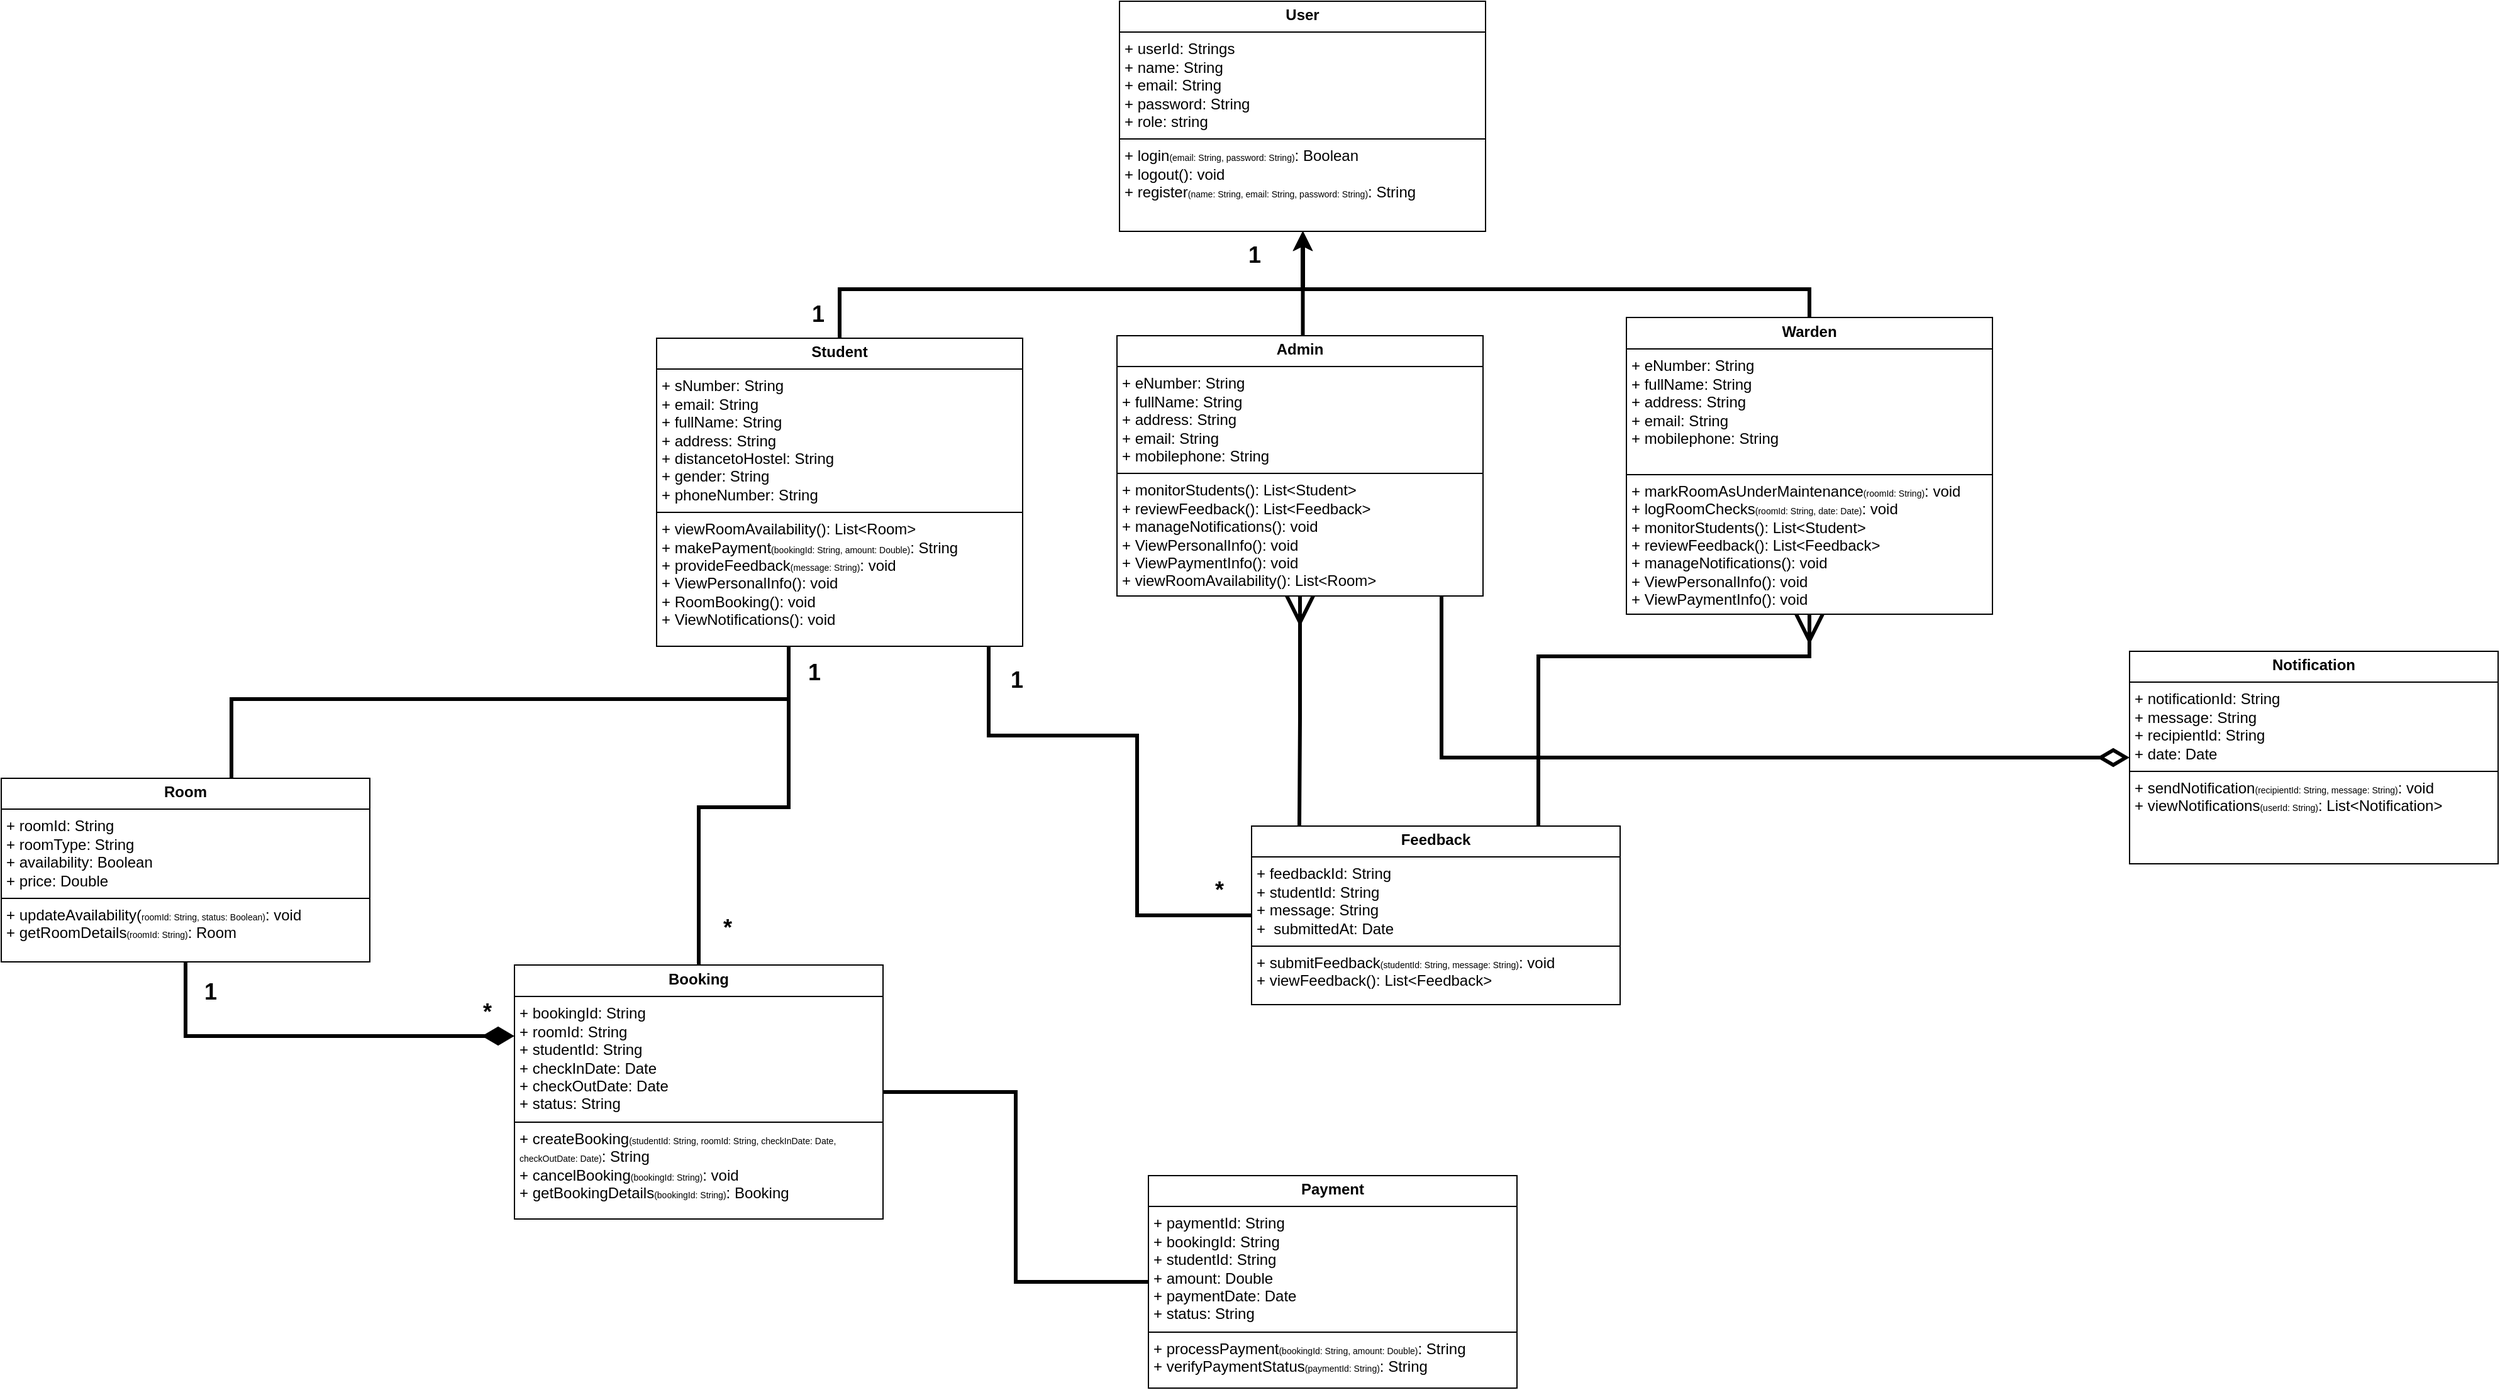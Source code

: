 <mxfile version="25.0.3">
  <diagram name="Page-1" id="mfKQeAgKKAbTyCFcK2X0">
    <mxGraphModel dx="2300" dy="1232" grid="0" gridSize="10" guides="1" tooltips="1" connect="1" arrows="1" fold="1" page="1" pageScale="1" pageWidth="2339" pageHeight="3300" math="0" shadow="0">
      <root>
        <mxCell id="0" />
        <mxCell id="1" parent="0" />
        <mxCell id="fh5S2sE65CgztwGZ4W-D-9" style="edgeStyle=orthogonalEdgeStyle;rounded=0;orthogonalLoop=1;jettySize=auto;html=1;strokeWidth=3;endArrow=diamondThin;endFill=1;endSize=17;" edge="1" parent="1" source="CfteJ3jjgMxTNjzR0p3d-4" target="CfteJ3jjgMxTNjzR0p3d-5">
          <mxGeometry relative="1" as="geometry">
            <Array as="points">
              <mxPoint x="622" y="1035" />
              <mxPoint x="622" y="1035" />
            </Array>
          </mxGeometry>
        </mxCell>
        <mxCell id="CfteJ3jjgMxTNjzR0p3d-4" value="&lt;p style=&quot;margin:0px;margin-top:4px;text-align:center;&quot;&gt;&lt;b&gt;Room&lt;/b&gt;&lt;/p&gt;&lt;hr size=&quot;1&quot; style=&quot;border-style:solid;&quot;&gt;&lt;p style=&quot;margin:0px;margin-left:4px;&quot;&gt;+ roomId: String&amp;nbsp;&lt;/p&gt;&lt;p style=&quot;margin:0px;margin-left:4px;&quot;&gt;+ roomType: String&amp;nbsp;&lt;/p&gt;&lt;p style=&quot;margin:0px;margin-left:4px;&quot;&gt;+ availability: Boolean&amp;nbsp;&lt;/p&gt;&lt;p style=&quot;margin:0px;margin-left:4px;&quot;&gt;+ price: Double&lt;br/&gt;&lt;/p&gt;&lt;hr size=&quot;1&quot; style=&quot;border-style:solid;&quot;&gt;&lt;p style=&quot;margin:0px;margin-left:4px;&quot;&gt;+&amp;nbsp;updateAvailability(&lt;font style=&quot;font-size: 7px;&quot;&gt;roomId: String, status: Boolean)&lt;/font&gt;: void&amp;nbsp;&amp;nbsp;&lt;/p&gt;&lt;p style=&quot;margin:0px;margin-left:4px;&quot;&gt;+ getRoomDetails&lt;font style=&quot;font-size: 7px;&quot;&gt;(roomId: String)&lt;/font&gt;: Room&lt;/p&gt;" style="verticalAlign=top;align=left;overflow=fill;html=1;whiteSpace=wrap;" parent="1" vertex="1">
          <mxGeometry x="115" y="830" width="293" height="146" as="geometry" />
        </mxCell>
        <mxCell id="fh5S2sE65CgztwGZ4W-D-8" style="edgeStyle=orthogonalEdgeStyle;rounded=0;orthogonalLoop=1;jettySize=auto;html=1;strokeWidth=3;endArrow=none;endFill=0;" edge="1" parent="1" source="CfteJ3jjgMxTNjzR0p3d-5" target="CfteJ3jjgMxTNjzR0p3d-6">
          <mxGeometry relative="1" as="geometry" />
        </mxCell>
        <mxCell id="CfteJ3jjgMxTNjzR0p3d-5" value="&lt;p style=&quot;margin:0px;margin-top:4px;text-align:center;&quot;&gt;&lt;span style=&quot;background-color: initial; text-align: left;&quot;&gt;&lt;b&gt;Booking&lt;/b&gt;&lt;/span&gt;&lt;/p&gt;&lt;hr size=&quot;1&quot; style=&quot;border-style:solid;&quot;&gt;&lt;p style=&quot;margin:0px;margin-left:4px;&quot;&gt;+&amp;nbsp;bookingId: String&amp;nbsp;&lt;/p&gt;&lt;p style=&quot;margin:0px;margin-left:4px;&quot;&gt;+ roomId: String&amp;nbsp;&lt;/p&gt;&lt;p style=&quot;margin:0px;margin-left:4px;&quot;&gt;+ studentId: String&amp;nbsp;&lt;/p&gt;&lt;p style=&quot;margin:0px;margin-left:4px;&quot;&gt;+ checkInDate: Date&amp;nbsp;&lt;/p&gt;&lt;p style=&quot;margin:0px;margin-left:4px;&quot;&gt;+ checkOutDate: Date&amp;nbsp;&lt;/p&gt;&lt;p style=&quot;margin:0px;margin-left:4px;&quot;&gt;+ status: String&lt;/p&gt;&lt;hr size=&quot;1&quot; style=&quot;border-style:solid;&quot;&gt;&lt;p style=&quot;margin:0px;margin-left:4px;&quot;&gt;+&amp;nbsp;createBooking&lt;font style=&quot;font-size: 7px;&quot;&gt;(studentId: String, roomId: String, checkInDate: Date, checkOutDate: Date)&lt;/font&gt;: String&amp;nbsp;&lt;/p&gt;&lt;p style=&quot;margin:0px;margin-left:4px;&quot;&gt;+ cancelBooking&lt;font style=&quot;font-size: 7px;&quot;&gt;(bookingId: String)&lt;/font&gt;: void&amp;nbsp;&lt;/p&gt;&lt;p style=&quot;margin:0px;margin-left:4px;&quot;&gt;+ getBookingDetails&lt;font style=&quot;font-size: 7px;&quot;&gt;(bookingId: String)&lt;/font&gt;: Booking&lt;/p&gt;" style="verticalAlign=top;align=left;overflow=fill;html=1;whiteSpace=wrap;" parent="1" vertex="1">
          <mxGeometry x="523" y="978.5" width="293" height="202" as="geometry" />
        </mxCell>
        <mxCell id="CfteJ3jjgMxTNjzR0p3d-6" value="&lt;p style=&quot;margin:0px;margin-top:4px;text-align:center;&quot;&gt;&lt;b&gt;Payment&lt;/b&gt;&lt;/p&gt;&lt;hr size=&quot;1&quot; style=&quot;border-style:solid;&quot;&gt;&lt;p style=&quot;margin:0px;margin-left:4px;&quot;&gt;+ paymentId: String&amp;nbsp;&lt;/p&gt;&lt;p style=&quot;margin:0px;margin-left:4px;&quot;&gt;+ bookingId: String&amp;nbsp;&lt;/p&gt;&lt;p style=&quot;margin:0px;margin-left:4px;&quot;&gt;+ studentId: String&amp;nbsp;&lt;/p&gt;&lt;p style=&quot;margin:0px;margin-left:4px;&quot;&gt;+ amount: Double&amp;nbsp;&lt;/p&gt;&lt;p style=&quot;margin:0px;margin-left:4px;&quot;&gt;+ paymentDate: Date&amp;nbsp;&lt;/p&gt;&lt;p style=&quot;margin:0px;margin-left:4px;&quot;&gt;+ status: String&lt;br&gt;&lt;/p&gt;&lt;hr size=&quot;1&quot; style=&quot;border-style:solid;&quot;&gt;&lt;p style=&quot;margin:0px;margin-left:4px;&quot;&gt;+&amp;nbsp;processPayment&lt;font style=&quot;font-size: 7px;&quot;&gt;(bookingId: String, amount: Double)&lt;/font&gt;: String&amp;nbsp;&lt;/p&gt;&lt;p style=&quot;margin:0px;margin-left:4px;&quot;&gt;+ verifyPaymentStatus&lt;font style=&quot;font-size: 7px;&quot;&gt;(paymentId: String)&lt;/font&gt;: String&lt;/p&gt;" style="verticalAlign=top;align=left;overflow=fill;html=1;whiteSpace=wrap;" parent="1" vertex="1">
          <mxGeometry x="1027" y="1146" width="293" height="169" as="geometry" />
        </mxCell>
        <mxCell id="CfteJ3jjgMxTNjzR0p3d-7" value="&lt;p style=&quot;margin:0px;margin-top:4px;text-align:center;&quot;&gt;&lt;b&gt;Feedback&lt;/b&gt;&lt;/p&gt;&lt;hr size=&quot;1&quot; style=&quot;border-style:solid;&quot;&gt;&lt;p style=&quot;margin:0px;margin-left:4px;&quot;&gt;+&amp;nbsp;feedbackId: String&amp;nbsp;&lt;/p&gt;&lt;p style=&quot;margin:0px;margin-left:4px;&quot;&gt;+ studentId: String&amp;nbsp;&lt;/p&gt;&lt;p style=&quot;margin:0px;margin-left:4px;&quot;&gt;+ message: String&amp;nbsp;&lt;/p&gt;&lt;p style=&quot;margin:0px;margin-left:4px;&quot;&gt;+&amp;nbsp; submittedAt: Date &lt;/p&gt;&lt;hr size=&quot;1&quot; style=&quot;border-style:solid;&quot;&gt;&lt;p style=&quot;margin:0px;margin-left:4px;&quot;&gt;+&amp;nbsp;submitFeedback&lt;font style=&quot;font-size: 7px;&quot;&gt;(studentId: String, message: String)&lt;/font&gt;: void&amp;nbsp;&lt;/p&gt;&lt;p style=&quot;margin:0px;margin-left:4px;&quot;&gt;+ viewFeedback(): List&amp;lt;Feedback&amp;gt;&lt;/p&gt;" style="verticalAlign=top;align=left;overflow=fill;html=1;whiteSpace=wrap;" parent="1" vertex="1">
          <mxGeometry x="1109" y="868" width="293" height="142" as="geometry" />
        </mxCell>
        <mxCell id="fh5S2sE65CgztwGZ4W-D-4" value="" style="group;flipV=0;flipH=1;" vertex="1" connectable="0" parent="1">
          <mxGeometry x="653" y="212" width="993" height="511" as="geometry" />
        </mxCell>
        <mxCell id="GTjDyMYg5xcnFraVY7_T-1" value="&lt;p style=&quot;margin:0px;margin-top:4px;text-align:center;&quot;&gt;&lt;b&gt;User&lt;/b&gt;&lt;/p&gt;&lt;hr size=&quot;1&quot; style=&quot;border-style:solid;&quot;&gt;&lt;p style=&quot;margin:0px;margin-left:4px;&quot;&gt;+ userId: Strings&lt;br&gt;+ name: String&lt;/p&gt;&lt;p style=&quot;margin:0px;margin-left:4px;&quot;&gt;+ email: String&lt;/p&gt;&lt;p style=&quot;margin:0px;margin-left:4px;&quot;&gt;+ password: String&lt;/p&gt;&lt;p style=&quot;margin:0px;margin-left:4px;&quot;&gt;+ role: string&lt;/p&gt;&lt;hr size=&quot;1&quot; style=&quot;border-style:solid;&quot;&gt;&lt;p style=&quot;margin:0px;margin-left:4px;&quot;&gt;+&amp;nbsp;login&lt;font style=&quot;font-size: 7px;&quot;&gt;(email: String, password: String)&lt;/font&gt;: Boolean&lt;/p&gt;&lt;p style=&quot;margin:0px;margin-left:4px;&quot;&gt;+&amp;nbsp;logout(): void&lt;/p&gt;&lt;p style=&quot;margin:0px;margin-left:4px;&quot;&gt;+&amp;nbsp;register&lt;font style=&quot;font-size: 7px;&quot;&gt;(name: String, email: String, password: String)&lt;/font&gt;: String&lt;/p&gt;&lt;p style=&quot;margin:0px;margin-left:4px;&quot;&gt;&lt;br&gt;&lt;/p&gt;" style="verticalAlign=top;align=left;overflow=fill;html=1;whiteSpace=wrap;" parent="fh5S2sE65CgztwGZ4W-D-4" vertex="1">
          <mxGeometry x="351" width="291" height="183" as="geometry" />
        </mxCell>
        <mxCell id="fh5S2sE65CgztwGZ4W-D-2" style="edgeStyle=orthogonalEdgeStyle;rounded=0;orthogonalLoop=1;jettySize=auto;html=1;strokeWidth=3;" edge="1" parent="fh5S2sE65CgztwGZ4W-D-4">
          <mxGeometry relative="1" as="geometry">
            <mxPoint x="496.75" y="183" as="targetPoint" />
            <mxPoint x="496.75" y="269" as="sourcePoint" />
          </mxGeometry>
        </mxCell>
        <mxCell id="CfteJ3jjgMxTNjzR0p3d-2" value="&lt;p style=&quot;margin:0px;margin-top:4px;text-align:center;&quot;&gt;&lt;b&gt;Admin&lt;/b&gt;&lt;/p&gt;&lt;hr size=&quot;1&quot; style=&quot;border-style:solid;&quot;&gt;&lt;p style=&quot;margin:0px;margin-left:4px;&quot;&gt;+ eNumber: String&lt;/p&gt;&lt;p style=&quot;margin:0px;margin-left:4px;&quot;&gt;+ fullName: String&lt;/p&gt;&lt;p style=&quot;margin:0px;margin-left:4px;&quot;&gt;+ address: String&lt;/p&gt;&lt;p style=&quot;margin:0px;margin-left:4px;&quot;&gt;+ email: String&lt;/p&gt;&lt;p style=&quot;margin:0px;margin-left:4px;&quot;&gt;+ mobilephone: String&lt;/p&gt;&lt;hr size=&quot;1&quot; style=&quot;border-style:solid;&quot;&gt;&lt;p style=&quot;margin:0px;margin-left:4px;&quot;&gt;+&amp;nbsp;&lt;span style=&quot;background-color: initial;&quot;&gt;monitorStudents(): List&amp;lt;Student&amp;gt;&amp;nbsp;&amp;nbsp;&lt;/span&gt;&lt;/p&gt;&lt;p style=&quot;margin:0px;margin-left:4px;&quot;&gt;&lt;span style=&quot;background-color: initial;&quot;&gt;+ reviewFeedback(): List&amp;lt;Feedback&amp;gt;&amp;nbsp;&lt;/span&gt;&lt;/p&gt;&lt;p style=&quot;margin:0px;margin-left:4px;&quot;&gt;&lt;span style=&quot;background-color: initial;&quot;&gt;+ manageNotifications(): void&lt;/span&gt;&lt;/p&gt;&lt;p style=&quot;margin:0px;margin-left:4px;&quot;&gt;+ ViewPersonalInfo(): void&lt;span style=&quot;background-color: initial;&quot;&gt;&lt;/span&gt;&lt;/p&gt;&lt;p style=&quot;margin:0px;margin-left:4px;&quot;&gt;+ ViewPaymentInfo(): void&lt;/p&gt;&lt;p style=&quot;margin:0px;margin-left:4px;&quot;&gt;&lt;span style=&quot;background-color: initial;&quot;&gt;+&amp;nbsp;viewRoomAvailability(): List&amp;lt;Room&amp;gt;&lt;/span&gt;&lt;/p&gt;&lt;p style=&quot;margin:0px;margin-left:4px;&quot;&gt;&lt;br&gt;&lt;/p&gt;" style="verticalAlign=top;align=left;overflow=fill;html=1;whiteSpace=wrap;" parent="fh5S2sE65CgztwGZ4W-D-4" vertex="1">
          <mxGeometry x="349" y="266" width="291" height="207" as="geometry" />
        </mxCell>
        <mxCell id="fh5S2sE65CgztwGZ4W-D-16" style="edgeStyle=orthogonalEdgeStyle;rounded=0;orthogonalLoop=1;jettySize=auto;html=1;strokeWidth=3;" edge="1" parent="fh5S2sE65CgztwGZ4W-D-4" source="CfteJ3jjgMxTNjzR0p3d-3" target="GTjDyMYg5xcnFraVY7_T-1">
          <mxGeometry relative="1" as="geometry">
            <Array as="points">
              <mxPoint x="900" y="229" />
              <mxPoint x="497" y="229" />
            </Array>
          </mxGeometry>
        </mxCell>
        <mxCell id="CfteJ3jjgMxTNjzR0p3d-3" value="&lt;p style=&quot;margin:0px;margin-top:4px;text-align:center;&quot;&gt;&lt;b&gt;Warden&lt;/b&gt;&lt;/p&gt;&lt;hr size=&quot;1&quot; style=&quot;border-style:solid;&quot;&gt;&lt;p style=&quot;margin: 0px 0px 0px 4px;&quot;&gt;+ eNumber: String&lt;/p&gt;&lt;p style=&quot;margin: 0px 0px 0px 4px;&quot;&gt;+ fullName: String&lt;/p&gt;&lt;p style=&quot;margin: 0px 0px 0px 4px;&quot;&gt;+ address: String&lt;/p&gt;&lt;p style=&quot;margin: 0px 0px 0px 4px;&quot;&gt;+ email: String&lt;/p&gt;&lt;p style=&quot;margin: 0px 0px 0px 4px;&quot;&gt;+ mobilephone: String&lt;/p&gt;&lt;p style=&quot;margin:0px;margin-left:4px;&quot;&gt;&lt;br&gt;&lt;/p&gt;&lt;hr size=&quot;1&quot; style=&quot;border-style:solid;&quot;&gt;&lt;p style=&quot;margin:0px;margin-left:4px;&quot;&gt;+ markRoomAsUnderMaintenance&lt;font style=&quot;font-size: 7px;&quot;&gt;(roomId: String)&lt;/font&gt;: void&lt;br&gt;+ logRoomChecks&lt;font style=&quot;font-size: 7px;&quot;&gt;(roomId: String, date: Date)&lt;/font&gt;: void&lt;/p&gt;&lt;p style=&quot;margin:0px;margin-left:4px;&quot;&gt;+&amp;nbsp;&lt;span style=&quot;background-color: initial;&quot;&gt;monitorStudents(): List&amp;lt;Student&amp;gt;&amp;nbsp;&lt;/span&gt;&lt;/p&gt;&lt;p style=&quot;margin:0px;margin-left:4px;&quot;&gt;+ reviewFeedback(): List&amp;lt;Feedback&amp;gt;&lt;span style=&quot;background-color: initial;&quot;&gt;&lt;/span&gt;&lt;/p&gt;&lt;p style=&quot;margin:0px;margin-left:4px;&quot;&gt;+ manageNotifications(): void&lt;/p&gt;&lt;p style=&quot;margin:0px;margin-left:4px;&quot;&gt;+ ViewPersonalInfo(): void&lt;/p&gt;&lt;p style=&quot;margin:0px;margin-left:4px;&quot;&gt;+ ViewPaymentInfo(): void&lt;/p&gt;&lt;p style=&quot;margin:0px;margin-left:4px;&quot;&gt;&lt;br&gt;&lt;/p&gt;&lt;p style=&quot;margin:0px;margin-left:4px;&quot;&gt;&lt;br&gt;&lt;/p&gt;&lt;p style=&quot;margin:0px;margin-left:4px;&quot;&gt;&lt;span style=&quot;background-color: initial;&quot;&gt;&lt;br&gt;&lt;/span&gt;&lt;/p&gt;" style="verticalAlign=top;align=left;overflow=fill;html=1;whiteSpace=wrap;" parent="fh5S2sE65CgztwGZ4W-D-4" vertex="1">
          <mxGeometry x="754" y="251.5" width="291" height="236" as="geometry" />
        </mxCell>
        <mxCell id="fh5S2sE65CgztwGZ4W-D-15" style="edgeStyle=orthogonalEdgeStyle;rounded=0;orthogonalLoop=1;jettySize=auto;html=1;entryX=0.5;entryY=1;entryDx=0;entryDy=0;strokeWidth=3;" edge="1" parent="fh5S2sE65CgztwGZ4W-D-4" source="CfteJ3jjgMxTNjzR0p3d-1" target="GTjDyMYg5xcnFraVY7_T-1">
          <mxGeometry relative="1" as="geometry">
            <Array as="points">
              <mxPoint x="128" y="229" />
              <mxPoint x="497" y="229" />
            </Array>
          </mxGeometry>
        </mxCell>
        <mxCell id="CfteJ3jjgMxTNjzR0p3d-1" value="&lt;p style=&quot;margin:0px;margin-top:4px;text-align:center;&quot;&gt;&lt;b&gt;Student&lt;/b&gt;&lt;/p&gt;&lt;hr size=&quot;1&quot; style=&quot;border-style:solid;&quot;&gt;&lt;p style=&quot;margin:0px;margin-left:4px;&quot;&gt;+ sNumber: String&lt;/p&gt;&lt;p style=&quot;margin:0px;margin-left:4px;&quot;&gt;+ email: String&lt;/p&gt;&lt;p style=&quot;margin:0px;margin-left:4px;&quot;&gt;+ fullName: String&lt;/p&gt;&lt;p style=&quot;margin:0px;margin-left:4px;&quot;&gt;+ address: String&lt;/p&gt;&lt;p style=&quot;margin:0px;margin-left:4px;&quot;&gt;+ distancetoHostel: String&lt;/p&gt;&lt;p style=&quot;margin:0px;margin-left:4px;&quot;&gt;+ gender: String&amp;nbsp;&lt;/p&gt;&lt;p style=&quot;margin:0px;margin-left:4px;&quot;&gt;+ phoneNumber: String&lt;/p&gt;&lt;hr size=&quot;1&quot; style=&quot;border-style:solid;&quot;&gt;&lt;p style=&quot;margin:0px;margin-left:4px;&quot;&gt;&lt;span style=&quot;background-color: initial;&quot;&gt;+&amp;nbsp;viewRoomAvailability(): List&amp;lt;Room&amp;gt;&lt;/span&gt;&lt;/p&gt;&lt;p style=&quot;margin:0px;margin-left:4px;&quot;&gt;&lt;span style=&quot;background-color: initial;&quot;&gt;+ makePayment&lt;font style=&quot;font-size: 7px;&quot;&gt;(&lt;/font&gt;&lt;font style=&quot;font-size: 7px;&quot;&gt;bookingId: String, amount: Double&lt;/font&gt;&lt;font style=&quot;font-size: 7px;&quot;&gt;)&lt;/font&gt;: String&amp;nbsp;&lt;/span&gt;&lt;/p&gt;&lt;p style=&quot;margin:0px;margin-left:4px;&quot;&gt;&lt;span style=&quot;background-color: initial;&quot;&gt;+ provideFeedback&lt;font style=&quot;font-size: 7px;&quot;&gt;(message: String)&lt;/font&gt;: void&lt;/span&gt;&lt;/p&gt;&lt;p style=&quot;margin:0px;margin-left:4px;&quot;&gt;&lt;span style=&quot;background-color: initial;&quot;&gt;+ ViewPersonalInfo(): void&lt;/span&gt;&lt;/p&gt;&lt;p style=&quot;margin:0px;margin-left:4px;&quot;&gt;&lt;span style=&quot;background-color: initial;&quot;&gt;+ RoomBooking(): void&lt;/span&gt;&lt;/p&gt;&lt;p style=&quot;margin:0px;margin-left:4px;&quot;&gt;&lt;span style=&quot;background-color: initial;&quot;&gt;+ ViewNotifications(): void&lt;/span&gt;&lt;/p&gt;" style="verticalAlign=top;align=left;overflow=fill;html=1;whiteSpace=wrap;" parent="fh5S2sE65CgztwGZ4W-D-4" vertex="1">
          <mxGeometry x="-17" y="268" width="291" height="245" as="geometry" />
        </mxCell>
        <mxCell id="fh5S2sE65CgztwGZ4W-D-28" value="&lt;b&gt;&lt;font style=&quot;font-size: 18px;&quot;&gt;1&lt;/font&gt;&lt;/b&gt;" style="text;html=1;align=center;verticalAlign=middle;resizable=0;points=[];autosize=1;strokeColor=none;fillColor=none;" vertex="1" parent="fh5S2sE65CgztwGZ4W-D-4">
          <mxGeometry x="97" y="232" width="28" height="34" as="geometry" />
        </mxCell>
        <mxCell id="fh5S2sE65CgztwGZ4W-D-29" value="&lt;b&gt;&lt;font style=&quot;font-size: 18px;&quot;&gt;1&lt;/font&gt;&lt;/b&gt;" style="text;html=1;align=center;verticalAlign=middle;resizable=0;points=[];autosize=1;strokeColor=none;fillColor=none;" vertex="1" parent="fh5S2sE65CgztwGZ4W-D-4">
          <mxGeometry x="444" y="185" width="28" height="34" as="geometry" />
        </mxCell>
        <mxCell id="fh5S2sE65CgztwGZ4W-D-5" style="edgeStyle=orthogonalEdgeStyle;rounded=0;orthogonalLoop=1;jettySize=auto;html=1;endArrow=none;endFill=0;strokeWidth=3;" edge="1" parent="1" source="CfteJ3jjgMxTNjzR0p3d-1" target="CfteJ3jjgMxTNjzR0p3d-4">
          <mxGeometry relative="1" as="geometry">
            <mxPoint x="749" y="751" as="sourcePoint" />
            <Array as="points">
              <mxPoint x="741" y="767" />
              <mxPoint x="298" y="767" />
            </Array>
          </mxGeometry>
        </mxCell>
        <mxCell id="fh5S2sE65CgztwGZ4W-D-6" style="edgeStyle=orthogonalEdgeStyle;rounded=0;orthogonalLoop=1;jettySize=auto;html=1;strokeWidth=3;endArrow=none;endFill=0;entryX=0.5;entryY=0;entryDx=0;entryDy=0;" edge="1" parent="1" target="CfteJ3jjgMxTNjzR0p3d-5">
          <mxGeometry relative="1" as="geometry">
            <mxPoint x="741" y="725" as="sourcePoint" />
            <Array as="points">
              <mxPoint x="741" y="725" />
              <mxPoint x="741" y="853" />
              <mxPoint x="670" y="853" />
            </Array>
          </mxGeometry>
        </mxCell>
        <mxCell id="fh5S2sE65CgztwGZ4W-D-13" value="&lt;p style=&quot;margin:0px;margin-top:4px;text-align:center;&quot;&gt;&lt;b&gt;Notification&lt;/b&gt;&lt;/p&gt;&lt;hr size=&quot;1&quot; style=&quot;border-style:solid;&quot;&gt;&lt;p style=&quot;margin:0px;margin-left:4px;&quot;&gt;+&amp;nbsp;notificationId: String&amp;nbsp;&lt;/p&gt;&lt;p style=&quot;margin:0px;margin-left:4px;&quot;&gt;+ message: String&amp;nbsp;&lt;/p&gt;&lt;p style=&quot;margin:0px;margin-left:4px;&quot;&gt;+ recipientId: String&amp;nbsp;&lt;/p&gt;&lt;p style=&quot;margin:0px;margin-left:4px;&quot;&gt;+ date: Date&lt;/p&gt;&lt;hr size=&quot;1&quot; style=&quot;border-style:solid;&quot;&gt;&lt;p style=&quot;margin:0px;margin-left:4px;&quot;&gt;+&amp;nbsp;sendNotification&lt;font style=&quot;font-size: 7px;&quot;&gt;(recipientId: String, message: String)&lt;/font&gt;: void&amp;nbsp;&lt;/p&gt;&lt;p style=&quot;margin:0px;margin-left:4px;&quot;&gt;+ viewNotifications&lt;font style=&quot;font-size: 7px;&quot;&gt;(userId: String)&lt;/font&gt;: List&amp;lt;Notification&amp;gt;&lt;/p&gt;" style="verticalAlign=top;align=left;overflow=fill;html=1;whiteSpace=wrap;" vertex="1" parent="1">
          <mxGeometry x="1807" y="729" width="293" height="169" as="geometry" />
        </mxCell>
        <mxCell id="fh5S2sE65CgztwGZ4W-D-14" style="edgeStyle=orthogonalEdgeStyle;rounded=0;orthogonalLoop=1;jettySize=auto;html=1;entryX=0;entryY=0.5;entryDx=0;entryDy=0;strokeWidth=3;endArrow=diamondThin;endFill=0;endSize=17;" edge="1" parent="1" source="CfteJ3jjgMxTNjzR0p3d-2" target="fh5S2sE65CgztwGZ4W-D-13">
          <mxGeometry relative="1" as="geometry">
            <Array as="points">
              <mxPoint x="1260" y="814" />
            </Array>
          </mxGeometry>
        </mxCell>
        <mxCell id="fh5S2sE65CgztwGZ4W-D-17" value="&lt;b&gt;&lt;font style=&quot;font-size: 18px;&quot;&gt;1&lt;/font&gt;&lt;/b&gt;" style="text;html=1;align=center;verticalAlign=middle;resizable=0;points=[];autosize=1;strokeColor=none;fillColor=none;" vertex="1" parent="1">
          <mxGeometry x="747" y="729" width="28" height="34" as="geometry" />
        </mxCell>
        <mxCell id="fh5S2sE65CgztwGZ4W-D-18" value="&lt;span style=&quot;font-size: 18px;&quot;&gt;&lt;b&gt;*&lt;/b&gt;&lt;/span&gt;" style="text;html=1;align=center;verticalAlign=middle;resizable=0;points=[];autosize=1;strokeColor=none;fillColor=none;" vertex="1" parent="1">
          <mxGeometry x="679" y="932" width="25" height="34" as="geometry" />
        </mxCell>
        <mxCell id="fh5S2sE65CgztwGZ4W-D-19" value="&lt;b&gt;&lt;font style=&quot;font-size: 18px;&quot;&gt;1&lt;/font&gt;&lt;/b&gt;" style="text;html=1;align=center;verticalAlign=middle;resizable=0;points=[];autosize=1;strokeColor=none;fillColor=none;" vertex="1" parent="1">
          <mxGeometry x="267" y="983" width="28" height="34" as="geometry" />
        </mxCell>
        <mxCell id="fh5S2sE65CgztwGZ4W-D-20" value="&lt;span style=&quot;font-size: 18px;&quot;&gt;&lt;b&gt;*&lt;/b&gt;&lt;/span&gt;" style="text;html=1;align=center;verticalAlign=middle;resizable=0;points=[];autosize=1;strokeColor=none;fillColor=none;" vertex="1" parent="1">
          <mxGeometry x="488" y="999" width="25" height="34" as="geometry" />
        </mxCell>
        <mxCell id="fh5S2sE65CgztwGZ4W-D-21" style="edgeStyle=orthogonalEdgeStyle;rounded=0;orthogonalLoop=1;jettySize=auto;html=1;entryX=0;entryY=0.5;entryDx=0;entryDy=0;strokeWidth=3;endArrow=none;endFill=0;" edge="1" parent="1" source="CfteJ3jjgMxTNjzR0p3d-1" target="CfteJ3jjgMxTNjzR0p3d-7">
          <mxGeometry relative="1" as="geometry">
            <Array as="points">
              <mxPoint x="900" y="796" />
              <mxPoint x="1018" y="796" />
              <mxPoint x="1018" y="939" />
            </Array>
          </mxGeometry>
        </mxCell>
        <mxCell id="fh5S2sE65CgztwGZ4W-D-22" value="&lt;b&gt;&lt;font style=&quot;font-size: 18px;&quot;&gt;1&lt;/font&gt;&lt;/b&gt;" style="text;html=1;align=center;verticalAlign=middle;resizable=0;points=[];autosize=1;strokeColor=none;fillColor=none;" vertex="1" parent="1">
          <mxGeometry x="908" y="735" width="28" height="34" as="geometry" />
        </mxCell>
        <mxCell id="fh5S2sE65CgztwGZ4W-D-24" value="&lt;span style=&quot;font-size: 18px;&quot;&gt;&lt;b&gt;*&lt;/b&gt;&lt;/span&gt;" style="text;html=1;align=center;verticalAlign=middle;resizable=0;points=[];autosize=1;strokeColor=none;fillColor=none;" vertex="1" parent="1">
          <mxGeometry x="1070" y="902" width="25" height="34" as="geometry" />
        </mxCell>
        <mxCell id="fh5S2sE65CgztwGZ4W-D-25" style="edgeStyle=orthogonalEdgeStyle;rounded=0;orthogonalLoop=1;jettySize=auto;html=1;strokeWidth=3;endArrow=none;endFill=0;startArrow=ERmany;startFill=0;endSize=17;startSize=17;" edge="1" parent="1" source="CfteJ3jjgMxTNjzR0p3d-2" target="CfteJ3jjgMxTNjzR0p3d-7">
          <mxGeometry relative="1" as="geometry">
            <mxPoint x="1149" y="867" as="targetPoint" />
            <Array as="points">
              <mxPoint x="1148" y="782" />
              <mxPoint x="1147" y="782" />
            </Array>
          </mxGeometry>
        </mxCell>
        <mxCell id="fh5S2sE65CgztwGZ4W-D-27" style="edgeStyle=orthogonalEdgeStyle;rounded=0;orthogonalLoop=1;jettySize=auto;html=1;startArrow=ERmany;startFill=0;endArrow=none;endFill=0;strokeWidth=3;startSize=17;" edge="1" parent="1" source="CfteJ3jjgMxTNjzR0p3d-3" target="CfteJ3jjgMxTNjzR0p3d-7">
          <mxGeometry relative="1" as="geometry">
            <mxPoint x="1337" y="867" as="targetPoint" />
            <Array as="points">
              <mxPoint x="1553" y="733" />
              <mxPoint x="1337" y="733" />
            </Array>
          </mxGeometry>
        </mxCell>
      </root>
    </mxGraphModel>
  </diagram>
</mxfile>
